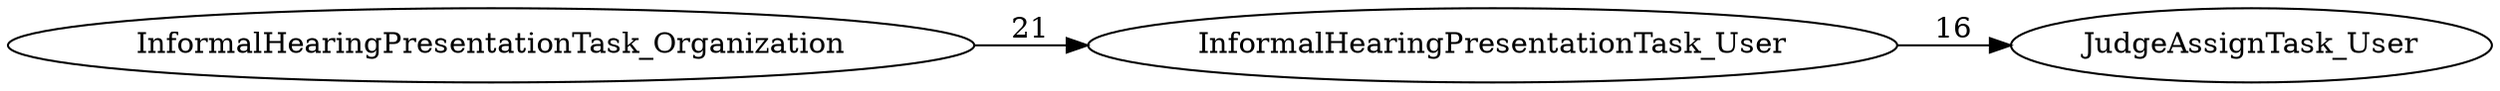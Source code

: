 digraph G {
rankdir="LR";
"InformalHearingPresentationTask_Organization" -> "InformalHearingPresentationTask_User" [label=21]
"InformalHearingPresentationTask_User" -> "JudgeAssignTask_User" [label=16]
}
